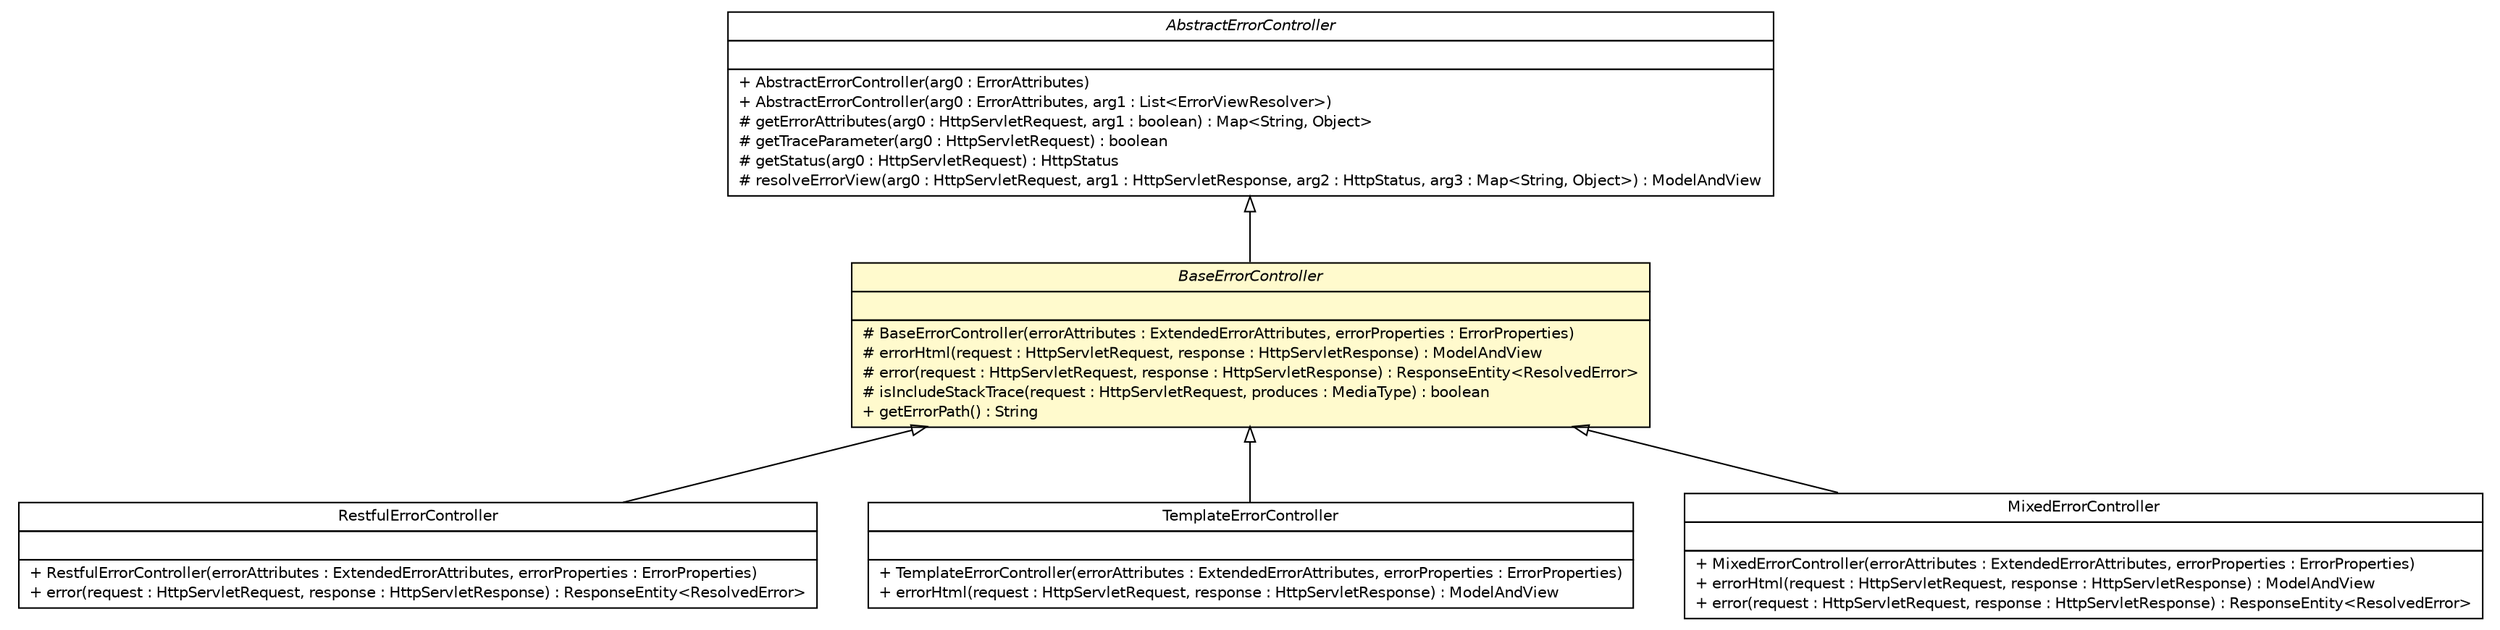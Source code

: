 #!/usr/local/bin/dot
#
# Class diagram 
# Generated by UMLGraph version R5_6-24-gf6e263 (http://www.umlgraph.org/)
#

digraph G {
	edge [fontname="Helvetica",fontsize=10,labelfontname="Helvetica",labelfontsize=10];
	node [fontname="Helvetica",fontsize=10,shape=plaintext];
	nodesep=0.25;
	ranksep=0.5;
	// com.yirendai.oss.lib.errorhandle.internal.BaseErrorController
	c431 [label=<<table title="com.yirendai.oss.lib.errorhandle.internal.BaseErrorController" border="0" cellborder="1" cellspacing="0" cellpadding="2" port="p" bgcolor="lemonChiffon" href="./BaseErrorController.html">
		<tr><td><table border="0" cellspacing="0" cellpadding="1">
<tr><td align="center" balign="center"><font face="Helvetica-Oblique"> BaseErrorController </font></td></tr>
		</table></td></tr>
		<tr><td><table border="0" cellspacing="0" cellpadding="1">
<tr><td align="left" balign="left">  </td></tr>
		</table></td></tr>
		<tr><td><table border="0" cellspacing="0" cellpadding="1">
<tr><td align="left" balign="left"> # BaseErrorController(errorAttributes : ExtendedErrorAttributes, errorProperties : ErrorProperties) </td></tr>
<tr><td align="left" balign="left"> # errorHtml(request : HttpServletRequest, response : HttpServletResponse) : ModelAndView </td></tr>
<tr><td align="left" balign="left"> # error(request : HttpServletRequest, response : HttpServletResponse) : ResponseEntity&lt;ResolvedError&gt; </td></tr>
<tr><td align="left" balign="left"> # isIncludeStackTrace(request : HttpServletRequest, produces : MediaType) : boolean </td></tr>
<tr><td align="left" balign="left"> + getErrorPath() : String </td></tr>
		</table></td></tr>
		</table>>, URL="./BaseErrorController.html", fontname="Helvetica", fontcolor="black", fontsize=10.0];
	// com.yirendai.oss.lib.errorhandle.internal.BaseErrorController.RestfulErrorController
	c432 [label=<<table title="com.yirendai.oss.lib.errorhandle.internal.BaseErrorController.RestfulErrorController" border="0" cellborder="1" cellspacing="0" cellpadding="2" port="p" href="./BaseErrorController.RestfulErrorController.html">
		<tr><td><table border="0" cellspacing="0" cellpadding="1">
<tr><td align="center" balign="center"> RestfulErrorController </td></tr>
		</table></td></tr>
		<tr><td><table border="0" cellspacing="0" cellpadding="1">
<tr><td align="left" balign="left">  </td></tr>
		</table></td></tr>
		<tr><td><table border="0" cellspacing="0" cellpadding="1">
<tr><td align="left" balign="left"> + RestfulErrorController(errorAttributes : ExtendedErrorAttributes, errorProperties : ErrorProperties) </td></tr>
<tr><td align="left" balign="left"> + error(request : HttpServletRequest, response : HttpServletResponse) : ResponseEntity&lt;ResolvedError&gt; </td></tr>
		</table></td></tr>
		</table>>, URL="./BaseErrorController.RestfulErrorController.html", fontname="Helvetica", fontcolor="black", fontsize=10.0];
	// com.yirendai.oss.lib.errorhandle.internal.BaseErrorController.TemplateErrorController
	c433 [label=<<table title="com.yirendai.oss.lib.errorhandle.internal.BaseErrorController.TemplateErrorController" border="0" cellborder="1" cellspacing="0" cellpadding="2" port="p" href="./BaseErrorController.TemplateErrorController.html">
		<tr><td><table border="0" cellspacing="0" cellpadding="1">
<tr><td align="center" balign="center"> TemplateErrorController </td></tr>
		</table></td></tr>
		<tr><td><table border="0" cellspacing="0" cellpadding="1">
<tr><td align="left" balign="left">  </td></tr>
		</table></td></tr>
		<tr><td><table border="0" cellspacing="0" cellpadding="1">
<tr><td align="left" balign="left"> + TemplateErrorController(errorAttributes : ExtendedErrorAttributes, errorProperties : ErrorProperties) </td></tr>
<tr><td align="left" balign="left"> + errorHtml(request : HttpServletRequest, response : HttpServletResponse) : ModelAndView </td></tr>
		</table></td></tr>
		</table>>, URL="./BaseErrorController.TemplateErrorController.html", fontname="Helvetica", fontcolor="black", fontsize=10.0];
	// com.yirendai.oss.lib.errorhandle.internal.BaseErrorController.MixedErrorController
	c434 [label=<<table title="com.yirendai.oss.lib.errorhandle.internal.BaseErrorController.MixedErrorController" border="0" cellborder="1" cellspacing="0" cellpadding="2" port="p" href="./BaseErrorController.MixedErrorController.html">
		<tr><td><table border="0" cellspacing="0" cellpadding="1">
<tr><td align="center" balign="center"> MixedErrorController </td></tr>
		</table></td></tr>
		<tr><td><table border="0" cellspacing="0" cellpadding="1">
<tr><td align="left" balign="left">  </td></tr>
		</table></td></tr>
		<tr><td><table border="0" cellspacing="0" cellpadding="1">
<tr><td align="left" balign="left"> + MixedErrorController(errorAttributes : ExtendedErrorAttributes, errorProperties : ErrorProperties) </td></tr>
<tr><td align="left" balign="left"> + errorHtml(request : HttpServletRequest, response : HttpServletResponse) : ModelAndView </td></tr>
<tr><td align="left" balign="left"> + error(request : HttpServletRequest, response : HttpServletResponse) : ResponseEntity&lt;ResolvedError&gt; </td></tr>
		</table></td></tr>
		</table>>, URL="./BaseErrorController.MixedErrorController.html", fontname="Helvetica", fontcolor="black", fontsize=10.0];
	//com.yirendai.oss.lib.errorhandle.internal.BaseErrorController extends org.springframework.boot.autoconfigure.web.AbstractErrorController
	c448:p -> c431:p [dir=back,arrowtail=empty];
	//com.yirendai.oss.lib.errorhandle.internal.BaseErrorController.RestfulErrorController extends com.yirendai.oss.lib.errorhandle.internal.BaseErrorController
	c431:p -> c432:p [dir=back,arrowtail=empty];
	//com.yirendai.oss.lib.errorhandle.internal.BaseErrorController.TemplateErrorController extends com.yirendai.oss.lib.errorhandle.internal.BaseErrorController
	c431:p -> c433:p [dir=back,arrowtail=empty];
	//com.yirendai.oss.lib.errorhandle.internal.BaseErrorController.MixedErrorController extends com.yirendai.oss.lib.errorhandle.internal.BaseErrorController
	c431:p -> c434:p [dir=back,arrowtail=empty];
	// org.springframework.boot.autoconfigure.web.AbstractErrorController
	c448 [label=<<table title="org.springframework.boot.autoconfigure.web.AbstractErrorController" border="0" cellborder="1" cellspacing="0" cellpadding="2" port="p" href="http://java.sun.com/j2se/1.4.2/docs/api/org/springframework/boot/autoconfigure/web/AbstractErrorController.html">
		<tr><td><table border="0" cellspacing="0" cellpadding="1">
<tr><td align="center" balign="center"><font face="Helvetica-Oblique"> AbstractErrorController </font></td></tr>
		</table></td></tr>
		<tr><td><table border="0" cellspacing="0" cellpadding="1">
<tr><td align="left" balign="left">  </td></tr>
		</table></td></tr>
		<tr><td><table border="0" cellspacing="0" cellpadding="1">
<tr><td align="left" balign="left"> + AbstractErrorController(arg0 : ErrorAttributes) </td></tr>
<tr><td align="left" balign="left"> + AbstractErrorController(arg0 : ErrorAttributes, arg1 : List&lt;ErrorViewResolver&gt;) </td></tr>
<tr><td align="left" balign="left"> # getErrorAttributes(arg0 : HttpServletRequest, arg1 : boolean) : Map&lt;String, Object&gt; </td></tr>
<tr><td align="left" balign="left"> # getTraceParameter(arg0 : HttpServletRequest) : boolean </td></tr>
<tr><td align="left" balign="left"> # getStatus(arg0 : HttpServletRequest) : HttpStatus </td></tr>
<tr><td align="left" balign="left"> # resolveErrorView(arg0 : HttpServletRequest, arg1 : HttpServletResponse, arg2 : HttpStatus, arg3 : Map&lt;String, Object&gt;) : ModelAndView </td></tr>
		</table></td></tr>
		</table>>, URL="http://java.sun.com/j2se/1.4.2/docs/api/org/springframework/boot/autoconfigure/web/AbstractErrorController.html", fontname="Helvetica", fontcolor="black", fontsize=10.0];
}


